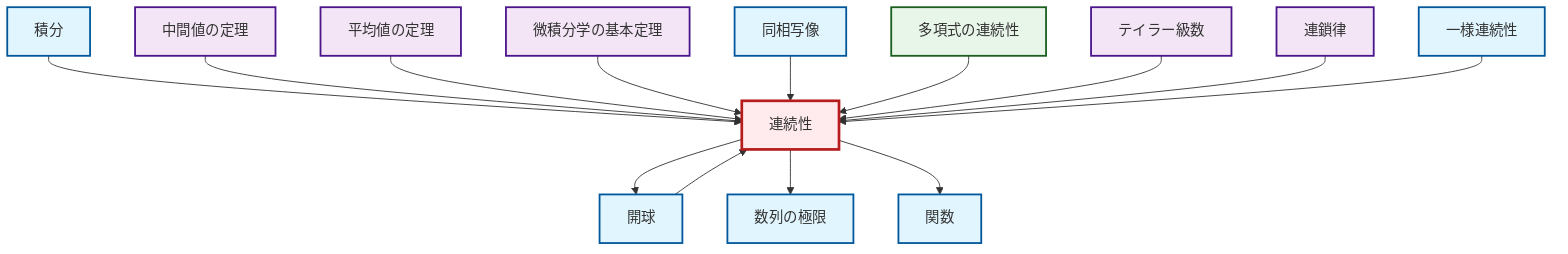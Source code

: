 graph TD
    classDef definition fill:#e1f5fe,stroke:#01579b,stroke-width:2px
    classDef theorem fill:#f3e5f5,stroke:#4a148c,stroke-width:2px
    classDef axiom fill:#fff3e0,stroke:#e65100,stroke-width:2px
    classDef example fill:#e8f5e9,stroke:#1b5e20,stroke-width:2px
    classDef current fill:#ffebee,stroke:#b71c1c,stroke-width:3px
    def-homeomorphism["同相写像"]:::definition
    def-uniform-continuity["一様連続性"]:::definition
    thm-taylor-series["テイラー級数"]:::theorem
    thm-mean-value["平均値の定理"]:::theorem
    thm-intermediate-value["中間値の定理"]:::theorem
    ex-polynomial-continuity["多項式の連続性"]:::example
    def-integral["積分"]:::definition
    def-function["関数"]:::definition
    def-continuity["連続性"]:::definition
    thm-chain-rule["連鎖律"]:::theorem
    def-limit["数列の極限"]:::definition
    def-open-ball["開球"]:::definition
    thm-fundamental-calculus["微積分学の基本定理"]:::theorem
    def-continuity --> def-open-ball
    def-integral --> def-continuity
    thm-intermediate-value --> def-continuity
    thm-mean-value --> def-continuity
    def-continuity --> def-limit
    thm-fundamental-calculus --> def-continuity
    def-open-ball --> def-continuity
    def-homeomorphism --> def-continuity
    ex-polynomial-continuity --> def-continuity
    def-continuity --> def-function
    thm-taylor-series --> def-continuity
    thm-chain-rule --> def-continuity
    def-uniform-continuity --> def-continuity
    class def-continuity current